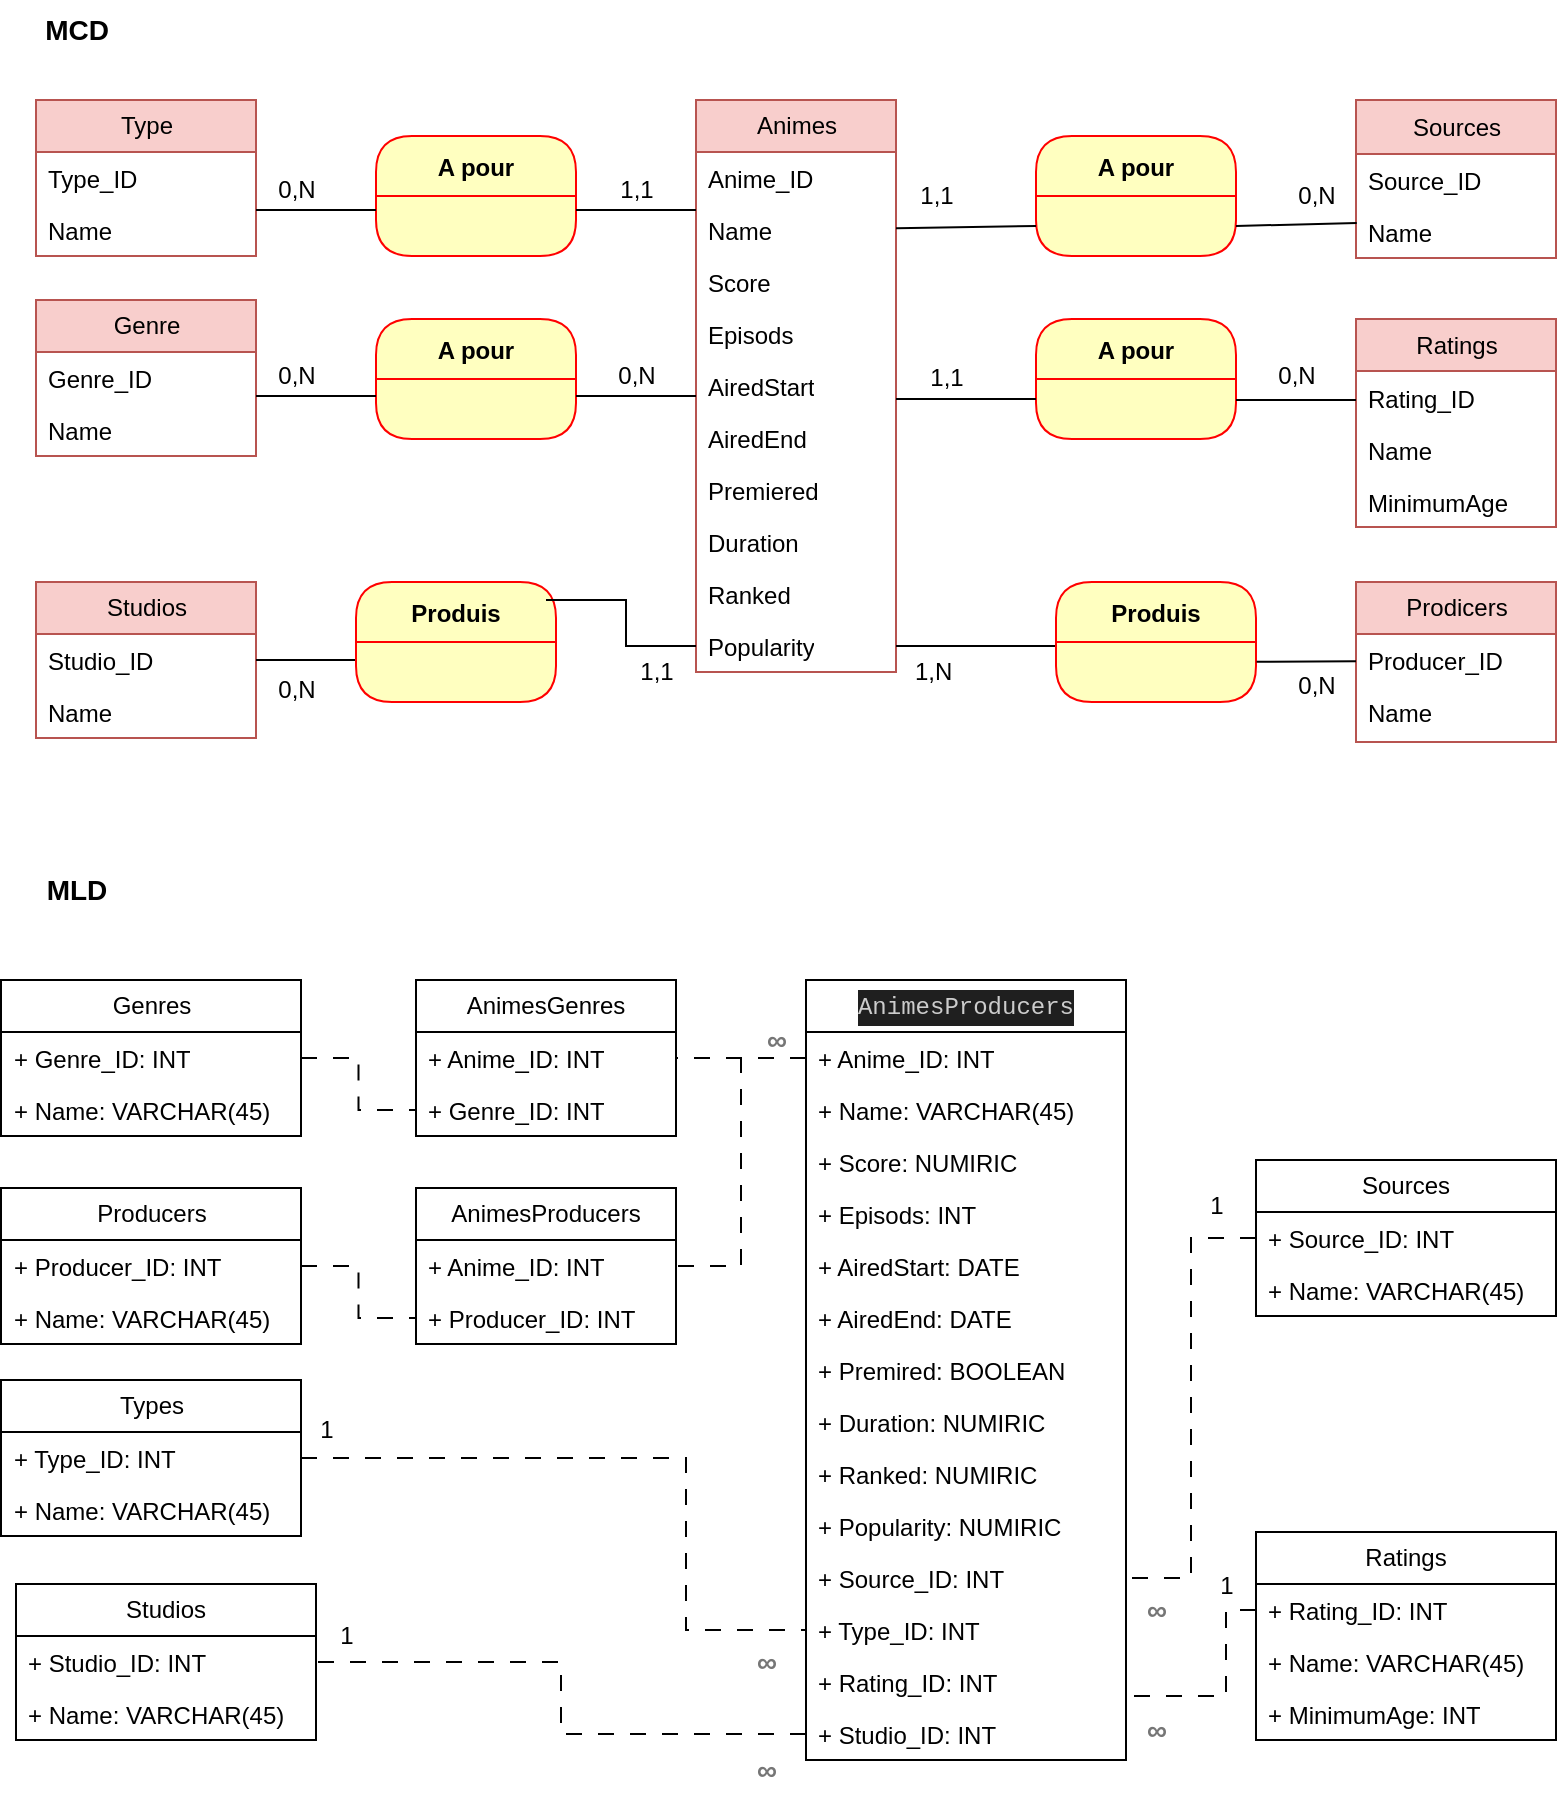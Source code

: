 <mxfile version="26.1.0">
  <diagram name="Page-1" id="c4acf3e9-155e-7222-9cf6-157b1a14988f">
    <mxGraphModel dx="1434" dy="748" grid="1" gridSize="10" guides="1" tooltips="1" connect="1" arrows="1" fold="1" page="1" pageScale="1" pageWidth="850" pageHeight="1100" background="none" math="0" shadow="0">
      <root>
        <mxCell id="0" />
        <mxCell id="1" parent="0" />
        <mxCell id="VxxBcBzSQ26VVozvf14f-16" value="Animes" style="swimlane;fontStyle=0;childLayout=stackLayout;horizontal=1;startSize=26;fillColor=#f8cecc;horizontalStack=0;resizeParent=1;resizeParentMax=0;resizeLast=0;collapsible=1;marginBottom=0;html=1;fillStyle=solid;strokeColor=#b85450;" vertex="1" parent="1">
          <mxGeometry x="375" y="80" width="100" height="286" as="geometry" />
        </mxCell>
        <mxCell id="VxxBcBzSQ26VVozvf14f-17" value="Anime_ID" style="text;strokeColor=none;fillColor=none;align=left;verticalAlign=top;spacingLeft=4;spacingRight=4;overflow=hidden;rotatable=0;points=[[0,0.5],[1,0.5]];portConstraint=eastwest;whiteSpace=wrap;html=1;" vertex="1" parent="VxxBcBzSQ26VVozvf14f-16">
          <mxGeometry y="26" width="100" height="26" as="geometry" />
        </mxCell>
        <mxCell id="VxxBcBzSQ26VVozvf14f-18" value="Name" style="text;strokeColor=none;fillColor=none;align=left;verticalAlign=top;spacingLeft=4;spacingRight=4;overflow=hidden;rotatable=0;points=[[0,0.5],[1,0.5]];portConstraint=eastwest;whiteSpace=wrap;html=1;" vertex="1" parent="VxxBcBzSQ26VVozvf14f-16">
          <mxGeometry y="52" width="100" height="26" as="geometry" />
        </mxCell>
        <mxCell id="VxxBcBzSQ26VVozvf14f-27" value="Score" style="text;strokeColor=none;fillColor=none;align=left;verticalAlign=top;spacingLeft=4;spacingRight=4;overflow=hidden;rotatable=0;points=[[0,0.5],[1,0.5]];portConstraint=eastwest;whiteSpace=wrap;html=1;" vertex="1" parent="VxxBcBzSQ26VVozvf14f-16">
          <mxGeometry y="78" width="100" height="26" as="geometry" />
        </mxCell>
        <mxCell id="VxxBcBzSQ26VVozvf14f-173" value="Episods" style="text;strokeColor=none;fillColor=none;align=left;verticalAlign=top;spacingLeft=4;spacingRight=4;overflow=hidden;rotatable=0;points=[[0,0.5],[1,0.5]];portConstraint=eastwest;whiteSpace=wrap;html=1;" vertex="1" parent="VxxBcBzSQ26VVozvf14f-16">
          <mxGeometry y="104" width="100" height="26" as="geometry" />
        </mxCell>
        <mxCell id="VxxBcBzSQ26VVozvf14f-28" value="AiredStart" style="text;strokeColor=none;fillColor=none;align=left;verticalAlign=top;spacingLeft=4;spacingRight=4;overflow=hidden;rotatable=0;points=[[0,0.5],[1,0.5]];portConstraint=eastwest;whiteSpace=wrap;html=1;" vertex="1" parent="VxxBcBzSQ26VVozvf14f-16">
          <mxGeometry y="130" width="100" height="26" as="geometry" />
        </mxCell>
        <mxCell id="VxxBcBzSQ26VVozvf14f-142" value="AiredEnd" style="text;strokeColor=none;fillColor=none;align=left;verticalAlign=top;spacingLeft=4;spacingRight=4;overflow=hidden;rotatable=0;points=[[0,0.5],[1,0.5]];portConstraint=eastwest;whiteSpace=wrap;html=1;" vertex="1" parent="VxxBcBzSQ26VVozvf14f-16">
          <mxGeometry y="156" width="100" height="26" as="geometry" />
        </mxCell>
        <mxCell id="VxxBcBzSQ26VVozvf14f-172" value="Premiered" style="text;strokeColor=none;fillColor=none;align=left;verticalAlign=top;spacingLeft=4;spacingRight=4;overflow=hidden;rotatable=0;points=[[0,0.5],[1,0.5]];portConstraint=eastwest;whiteSpace=wrap;html=1;" vertex="1" parent="VxxBcBzSQ26VVozvf14f-16">
          <mxGeometry y="182" width="100" height="26" as="geometry" />
        </mxCell>
        <mxCell id="VxxBcBzSQ26VVozvf14f-42" value="Duration" style="text;strokeColor=none;fillColor=none;align=left;verticalAlign=top;spacingLeft=4;spacingRight=4;overflow=hidden;rotatable=0;points=[[0,0.5],[1,0.5]];portConstraint=eastwest;whiteSpace=wrap;html=1;" vertex="1" parent="VxxBcBzSQ26VVozvf14f-16">
          <mxGeometry y="208" width="100" height="26" as="geometry" />
        </mxCell>
        <mxCell id="VxxBcBzSQ26VVozvf14f-43" value="Ranked" style="text;strokeColor=none;fillColor=none;align=left;verticalAlign=top;spacingLeft=4;spacingRight=4;overflow=hidden;rotatable=0;points=[[0,0.5],[1,0.5]];portConstraint=eastwest;whiteSpace=wrap;html=1;" vertex="1" parent="VxxBcBzSQ26VVozvf14f-16">
          <mxGeometry y="234" width="100" height="26" as="geometry" />
        </mxCell>
        <mxCell id="VxxBcBzSQ26VVozvf14f-143" style="edgeStyle=orthogonalEdgeStyle;rounded=0;orthogonalLoop=1;jettySize=auto;html=1;" edge="1" parent="VxxBcBzSQ26VVozvf14f-16" source="VxxBcBzSQ26VVozvf14f-19">
          <mxGeometry relative="1" as="geometry">
            <mxPoint x="195" y="273" as="targetPoint" />
          </mxGeometry>
        </mxCell>
        <mxCell id="VxxBcBzSQ26VVozvf14f-19" value="Popularity" style="text;strokeColor=none;fillColor=none;align=left;verticalAlign=top;spacingLeft=4;spacingRight=4;overflow=hidden;rotatable=0;points=[[0,0.5],[1,0.5]];portConstraint=eastwest;whiteSpace=wrap;html=1;" vertex="1" parent="VxxBcBzSQ26VVozvf14f-16">
          <mxGeometry y="260" width="100" height="26" as="geometry" />
        </mxCell>
        <mxCell id="VxxBcBzSQ26VVozvf14f-20" value="Genre" style="swimlane;fontStyle=0;childLayout=stackLayout;horizontal=1;startSize=26;fillColor=#f8cecc;horizontalStack=0;resizeParent=1;resizeParentMax=0;resizeLast=0;collapsible=1;marginBottom=0;html=1;strokeColor=#b85450;" vertex="1" parent="1">
          <mxGeometry x="45" y="180" width="110" height="78" as="geometry" />
        </mxCell>
        <mxCell id="VxxBcBzSQ26VVozvf14f-21" value="Genre_ID" style="text;strokeColor=none;fillColor=none;align=left;verticalAlign=top;spacingLeft=4;spacingRight=4;overflow=hidden;rotatable=0;points=[[0,0.5],[1,0.5]];portConstraint=eastwest;whiteSpace=wrap;html=1;" vertex="1" parent="VxxBcBzSQ26VVozvf14f-20">
          <mxGeometry y="26" width="110" height="26" as="geometry" />
        </mxCell>
        <mxCell id="VxxBcBzSQ26VVozvf14f-22" value="Name" style="text;strokeColor=none;fillColor=none;align=left;verticalAlign=top;spacingLeft=4;spacingRight=4;overflow=hidden;rotatable=0;points=[[0,0.5],[1,0.5]];portConstraint=eastwest;whiteSpace=wrap;html=1;" vertex="1" parent="VxxBcBzSQ26VVozvf14f-20">
          <mxGeometry y="52" width="110" height="26" as="geometry" />
        </mxCell>
        <mxCell id="VxxBcBzSQ26VVozvf14f-24" value="Type" style="swimlane;fontStyle=0;childLayout=stackLayout;horizontal=1;startSize=26;fillColor=#f8cecc;horizontalStack=0;resizeParent=1;resizeParentMax=0;resizeLast=0;collapsible=1;marginBottom=0;html=1;strokeColor=#b85450;" vertex="1" parent="1">
          <mxGeometry x="45" y="80" width="110" height="78" as="geometry" />
        </mxCell>
        <mxCell id="VxxBcBzSQ26VVozvf14f-25" value="Type_ID" style="text;strokeColor=none;fillColor=none;align=left;verticalAlign=top;spacingLeft=4;spacingRight=4;overflow=hidden;rotatable=0;points=[[0,0.5],[1,0.5]];portConstraint=eastwest;whiteSpace=wrap;html=1;" vertex="1" parent="VxxBcBzSQ26VVozvf14f-24">
          <mxGeometry y="26" width="110" height="26" as="geometry" />
        </mxCell>
        <mxCell id="VxxBcBzSQ26VVozvf14f-26" value="Name" style="text;strokeColor=none;fillColor=none;align=left;verticalAlign=top;spacingLeft=4;spacingRight=4;overflow=hidden;rotatable=0;points=[[0,0.5],[1,0.5]];portConstraint=eastwest;whiteSpace=wrap;html=1;" vertex="1" parent="VxxBcBzSQ26VVozvf14f-24">
          <mxGeometry y="52" width="110" height="26" as="geometry" />
        </mxCell>
        <mxCell id="VxxBcBzSQ26VVozvf14f-29" value="Prodicers" style="swimlane;fontStyle=0;childLayout=stackLayout;horizontal=1;startSize=26;fillColor=#f8cecc;horizontalStack=0;resizeParent=1;resizeParentMax=0;resizeLast=0;collapsible=1;marginBottom=0;html=1;strokeColor=#b85450;" vertex="1" parent="1">
          <mxGeometry x="705" y="321" width="100" height="80" as="geometry" />
        </mxCell>
        <mxCell id="VxxBcBzSQ26VVozvf14f-30" value="Producer_ID" style="text;strokeColor=none;fillColor=none;align=left;verticalAlign=top;spacingLeft=4;spacingRight=4;overflow=hidden;rotatable=0;points=[[0,0.5],[1,0.5]];portConstraint=eastwest;whiteSpace=wrap;html=1;" vertex="1" parent="VxxBcBzSQ26VVozvf14f-29">
          <mxGeometry y="26" width="100" height="26" as="geometry" />
        </mxCell>
        <mxCell id="VxxBcBzSQ26VVozvf14f-31" value="Name" style="text;strokeColor=none;fillColor=none;align=left;verticalAlign=top;spacingLeft=4;spacingRight=4;overflow=hidden;rotatable=0;points=[[0,0.5],[1,0.5]];portConstraint=eastwest;whiteSpace=wrap;html=1;" vertex="1" parent="VxxBcBzSQ26VVozvf14f-29">
          <mxGeometry y="52" width="100" height="28" as="geometry" />
        </mxCell>
        <mxCell id="VxxBcBzSQ26VVozvf14f-32" value="Studios" style="swimlane;fontStyle=0;childLayout=stackLayout;horizontal=1;startSize=26;fillColor=#f8cecc;horizontalStack=0;resizeParent=1;resizeParentMax=0;resizeLast=0;collapsible=1;marginBottom=0;html=1;strokeColor=#b85450;" vertex="1" parent="1">
          <mxGeometry x="45" y="321" width="110" height="78" as="geometry" />
        </mxCell>
        <mxCell id="VxxBcBzSQ26VVozvf14f-33" value="Studio_ID" style="text;strokeColor=none;fillColor=none;align=left;verticalAlign=top;spacingLeft=4;spacingRight=4;overflow=hidden;rotatable=0;points=[[0,0.5],[1,0.5]];portConstraint=eastwest;whiteSpace=wrap;html=1;" vertex="1" parent="VxxBcBzSQ26VVozvf14f-32">
          <mxGeometry y="26" width="110" height="26" as="geometry" />
        </mxCell>
        <mxCell id="VxxBcBzSQ26VVozvf14f-34" value="Name" style="text;strokeColor=none;fillColor=none;align=left;verticalAlign=top;spacingLeft=4;spacingRight=4;overflow=hidden;rotatable=0;points=[[0,0.5],[1,0.5]];portConstraint=eastwest;whiteSpace=wrap;html=1;" vertex="1" parent="VxxBcBzSQ26VVozvf14f-32">
          <mxGeometry y="52" width="110" height="26" as="geometry" />
        </mxCell>
        <mxCell id="VxxBcBzSQ26VVozvf14f-35" value="Sources" style="swimlane;fontStyle=0;childLayout=stackLayout;horizontal=1;startSize=27;fillColor=#f8cecc;horizontalStack=0;resizeParent=1;resizeParentMax=0;resizeLast=0;collapsible=1;marginBottom=0;html=1;strokeColor=#b85450;" vertex="1" parent="1">
          <mxGeometry x="705" y="80" width="100" height="79" as="geometry" />
        </mxCell>
        <mxCell id="VxxBcBzSQ26VVozvf14f-36" value="Source_ID" style="text;strokeColor=none;fillColor=none;align=left;verticalAlign=top;spacingLeft=4;spacingRight=4;overflow=hidden;rotatable=0;points=[[0,0.5],[1,0.5]];portConstraint=eastwest;whiteSpace=wrap;html=1;" vertex="1" parent="VxxBcBzSQ26VVozvf14f-35">
          <mxGeometry y="27" width="100" height="26" as="geometry" />
        </mxCell>
        <mxCell id="VxxBcBzSQ26VVozvf14f-37" value="Name" style="text;strokeColor=none;fillColor=none;align=left;verticalAlign=top;spacingLeft=4;spacingRight=4;overflow=hidden;rotatable=0;points=[[0,0.5],[1,0.5]];portConstraint=eastwest;whiteSpace=wrap;html=1;" vertex="1" parent="VxxBcBzSQ26VVozvf14f-35">
          <mxGeometry y="53" width="100" height="26" as="geometry" />
        </mxCell>
        <mxCell id="VxxBcBzSQ26VVozvf14f-39" value="Ratings" style="swimlane;fontStyle=0;childLayout=stackLayout;horizontal=1;startSize=26;fillColor=#f8cecc;horizontalStack=0;resizeParent=1;resizeParentMax=0;resizeLast=0;collapsible=1;marginBottom=0;html=1;strokeColor=#b85450;" vertex="1" parent="1">
          <mxGeometry x="705" y="189.5" width="100" height="104" as="geometry" />
        </mxCell>
        <mxCell id="VxxBcBzSQ26VVozvf14f-40" value="Rating_ID" style="text;strokeColor=none;fillColor=none;align=left;verticalAlign=top;spacingLeft=4;spacingRight=4;overflow=hidden;rotatable=0;points=[[0,0.5],[1,0.5]];portConstraint=eastwest;whiteSpace=wrap;html=1;" vertex="1" parent="VxxBcBzSQ26VVozvf14f-39">
          <mxGeometry y="26" width="100" height="26" as="geometry" />
        </mxCell>
        <mxCell id="VxxBcBzSQ26VVozvf14f-41" value="Name" style="text;strokeColor=none;fillColor=none;align=left;verticalAlign=top;spacingLeft=4;spacingRight=4;overflow=hidden;rotatable=0;points=[[0,0.5],[1,0.5]];portConstraint=eastwest;whiteSpace=wrap;html=1;" vertex="1" parent="VxxBcBzSQ26VVozvf14f-39">
          <mxGeometry y="52" width="100" height="26" as="geometry" />
        </mxCell>
        <mxCell id="VxxBcBzSQ26VVozvf14f-111" value="Minimum&lt;span style=&quot;background-color: transparent; color: light-dark(rgb(0, 0, 0), rgb(255, 255, 255));&quot;&gt;Age&lt;/span&gt;" style="text;strokeColor=none;fillColor=none;align=left;verticalAlign=top;spacingLeft=4;spacingRight=4;overflow=hidden;rotatable=0;points=[[0,0.5],[1,0.5]];portConstraint=eastwest;whiteSpace=wrap;html=1;" vertex="1" parent="VxxBcBzSQ26VVozvf14f-39">
          <mxGeometry y="78" width="100" height="26" as="geometry" />
        </mxCell>
        <mxCell id="VxxBcBzSQ26VVozvf14f-61" value="A pour" style="swimlane;fontStyle=1;align=center;verticalAlign=middle;childLayout=stackLayout;horizontal=1;startSize=30;horizontalStack=0;resizeParent=0;resizeLast=1;container=0;fontColor=#000000;collapsible=0;rounded=1;arcSize=20;strokeColor=#ff0000;fillColor=#ffffc0;swimlaneFillColor=#ffffc0;dropTarget=0;" vertex="1" parent="1">
          <mxGeometry x="545" y="98" width="100" height="60" as="geometry" />
        </mxCell>
        <mxCell id="VxxBcBzSQ26VVozvf14f-62" value="A pour" style="swimlane;fontStyle=1;align=center;verticalAlign=middle;childLayout=stackLayout;horizontal=1;startSize=30;horizontalStack=0;resizeParent=0;resizeLast=1;container=0;fontColor=#000000;collapsible=0;rounded=1;arcSize=20;strokeColor=#ff0000;fillColor=#ffffc0;swimlaneFillColor=#ffffc0;dropTarget=0;" vertex="1" parent="1">
          <mxGeometry x="215" y="98" width="100" height="60" as="geometry" />
        </mxCell>
        <mxCell id="VxxBcBzSQ26VVozvf14f-63" value="A pour" style="swimlane;fontStyle=1;align=center;verticalAlign=middle;childLayout=stackLayout;horizontal=1;startSize=30;horizontalStack=0;resizeParent=0;resizeLast=1;container=0;fontColor=#000000;collapsible=0;rounded=1;arcSize=20;strokeColor=#ff0000;fillColor=#ffffc0;swimlaneFillColor=#ffffc0;dropTarget=0;" vertex="1" parent="1">
          <mxGeometry x="545" y="189.5" width="100" height="60" as="geometry" />
        </mxCell>
        <mxCell id="VxxBcBzSQ26VVozvf14f-64" value="A pour" style="swimlane;fontStyle=1;align=center;verticalAlign=middle;childLayout=stackLayout;horizontal=1;startSize=30;horizontalStack=0;resizeParent=0;resizeLast=1;container=0;fontColor=#000000;collapsible=0;rounded=1;arcSize=20;strokeColor=#ff0000;fillColor=#ffffc0;swimlaneFillColor=#ffffc0;dropTarget=0;" vertex="1" parent="1">
          <mxGeometry x="215" y="189.5" width="100" height="60" as="geometry" />
        </mxCell>
        <mxCell id="VxxBcBzSQ26VVozvf14f-71" value="" style="line;strokeWidth=1;html=1;perimeter=backbonePerimeter;points=[];outlineConnect=0;" vertex="1" parent="1">
          <mxGeometry x="155" y="130" width="60" height="10" as="geometry" />
        </mxCell>
        <mxCell id="VxxBcBzSQ26VVozvf14f-72" value="" style="line;strokeWidth=1;html=1;perimeter=backbonePerimeter;points=[];outlineConnect=0;" vertex="1" parent="1">
          <mxGeometry x="315" y="130" width="60" height="10" as="geometry" />
        </mxCell>
        <mxCell id="VxxBcBzSQ26VVozvf14f-73" value="" style="line;strokeWidth=1;html=1;perimeter=backbonePerimeter;points=[];outlineConnect=0;" vertex="1" parent="1">
          <mxGeometry x="475" y="224.5" width="70" height="10" as="geometry" />
        </mxCell>
        <mxCell id="VxxBcBzSQ26VVozvf14f-74" value="" style="line;strokeWidth=1;html=1;perimeter=backbonePerimeter;points=[];outlineConnect=0;" vertex="1" parent="1">
          <mxGeometry x="645" y="225" width="60" height="10" as="geometry" />
        </mxCell>
        <mxCell id="VxxBcBzSQ26VVozvf14f-75" value="" style="line;strokeWidth=1;html=1;perimeter=backbonePerimeter;points=[];outlineConnect=0;" vertex="1" parent="1">
          <mxGeometry x="315" y="223" width="60" height="10" as="geometry" />
        </mxCell>
        <mxCell id="VxxBcBzSQ26VVozvf14f-76" value="" style="line;strokeWidth=1;html=1;perimeter=backbonePerimeter;points=[];outlineConnect=0;" vertex="1" parent="1">
          <mxGeometry x="155" y="223" width="60" height="10" as="geometry" />
        </mxCell>
        <mxCell id="VxxBcBzSQ26VVozvf14f-77" value="1,1" style="text;html=1;align=center;verticalAlign=middle;resizable=0;points=[];autosize=1;strokeColor=none;fillColor=none;" vertex="1" parent="1">
          <mxGeometry x="480" y="204" width="40" height="30" as="geometry" />
        </mxCell>
        <mxCell id="VxxBcBzSQ26VVozvf14f-78" value="0,N" style="text;html=1;align=center;verticalAlign=middle;resizable=0;points=[];autosize=1;strokeColor=none;fillColor=none;" vertex="1" parent="1">
          <mxGeometry x="655" y="203" width="40" height="30" as="geometry" />
        </mxCell>
        <mxCell id="VxxBcBzSQ26VVozvf14f-79" value="0,N" style="text;html=1;align=center;verticalAlign=middle;resizable=0;points=[];autosize=1;strokeColor=none;fillColor=none;" vertex="1" parent="1">
          <mxGeometry x="155" y="203" width="40" height="30" as="geometry" />
        </mxCell>
        <mxCell id="VxxBcBzSQ26VVozvf14f-80" value="0,N" style="text;html=1;align=center;verticalAlign=middle;resizable=0;points=[];autosize=1;strokeColor=none;fillColor=none;" vertex="1" parent="1">
          <mxGeometry x="325" y="203" width="40" height="30" as="geometry" />
        </mxCell>
        <mxCell id="VxxBcBzSQ26VVozvf14f-81" value="0,N" style="text;html=1;align=center;verticalAlign=middle;resizable=0;points=[];autosize=1;strokeColor=none;fillColor=none;" vertex="1" parent="1">
          <mxGeometry x="665" y="113" width="40" height="30" as="geometry" />
        </mxCell>
        <mxCell id="VxxBcBzSQ26VVozvf14f-82" value="0,N" style="text;html=1;align=center;verticalAlign=middle;resizable=0;points=[];autosize=1;strokeColor=none;fillColor=none;" vertex="1" parent="1">
          <mxGeometry x="155" y="110" width="40" height="30" as="geometry" />
        </mxCell>
        <mxCell id="VxxBcBzSQ26VVozvf14f-83" value="Produis" style="swimlane;fontStyle=1;align=center;verticalAlign=middle;childLayout=stackLayout;horizontal=1;startSize=30;horizontalStack=0;resizeParent=0;resizeLast=1;container=0;fontColor=#000000;collapsible=0;rounded=1;arcSize=20;strokeColor=#ff0000;fillColor=#ffffc0;swimlaneFillColor=#ffffc0;dropTarget=0;" vertex="1" parent="1">
          <mxGeometry x="555" y="321" width="100" height="60" as="geometry" />
        </mxCell>
        <mxCell id="VxxBcBzSQ26VVozvf14f-101" style="rounded=0;orthogonalLoop=1;jettySize=auto;html=1;entryX=1;entryY=0.5;entryDx=0;entryDy=0;endArrow=none;startFill=0;" edge="1" parent="1" target="VxxBcBzSQ26VVozvf14f-33">
          <mxGeometry relative="1" as="geometry">
            <mxPoint x="205" y="360" as="sourcePoint" />
          </mxGeometry>
        </mxCell>
        <mxCell id="VxxBcBzSQ26VVozvf14f-85" value="Produis" style="swimlane;fontStyle=1;align=center;verticalAlign=middle;childLayout=stackLayout;horizontal=1;startSize=30;horizontalStack=0;resizeParent=0;resizeLast=1;container=0;fontColor=#000000;collapsible=0;rounded=1;arcSize=20;strokeColor=#ff0000;fillColor=#ffffc0;swimlaneFillColor=#ffffc0;dropTarget=0;" vertex="1" parent="1">
          <mxGeometry x="205" y="321" width="100" height="60" as="geometry" />
        </mxCell>
        <mxCell id="VxxBcBzSQ26VVozvf14f-93" style="rounded=0;orthogonalLoop=1;jettySize=auto;html=1;entryX=0;entryY=0.75;entryDx=0;entryDy=0;strokeWidth=1;endArrow=none;startFill=0;" edge="1" parent="1" source="VxxBcBzSQ26VVozvf14f-18" target="VxxBcBzSQ26VVozvf14f-61">
          <mxGeometry relative="1" as="geometry" />
        </mxCell>
        <mxCell id="VxxBcBzSQ26VVozvf14f-100" style="rounded=0;orthogonalLoop=1;jettySize=auto;html=1;entryX=-0.003;entryY=0.134;entryDx=0;entryDy=0;entryPerimeter=0;endArrow=none;startFill=0;" edge="1" parent="1">
          <mxGeometry relative="1" as="geometry">
            <mxPoint x="655.3" y="360.911" as="sourcePoint" />
            <mxPoint x="705.0" y="360.654" as="targetPoint" />
          </mxGeometry>
        </mxCell>
        <mxCell id="VxxBcBzSQ26VVozvf14f-102" value="1,1" style="text;html=1;align=center;verticalAlign=middle;resizable=0;points=[];autosize=1;strokeColor=none;fillColor=none;" vertex="1" parent="1">
          <mxGeometry x="325" y="110" width="40" height="30" as="geometry" />
        </mxCell>
        <mxCell id="VxxBcBzSQ26VVozvf14f-103" value="1,1" style="text;html=1;align=center;verticalAlign=middle;resizable=0;points=[];autosize=1;strokeColor=none;fillColor=none;" vertex="1" parent="1">
          <mxGeometry x="475" y="113" width="40" height="30" as="geometry" />
        </mxCell>
        <mxCell id="VxxBcBzSQ26VVozvf14f-104" value="1,1" style="text;html=1;align=center;verticalAlign=middle;resizable=0;points=[];autosize=1;strokeColor=none;fillColor=none;" vertex="1" parent="1">
          <mxGeometry x="335" y="351" width="40" height="30" as="geometry" />
        </mxCell>
        <mxCell id="VxxBcBzSQ26VVozvf14f-105" value="0,N" style="text;html=1;align=center;verticalAlign=middle;resizable=0;points=[];autosize=1;strokeColor=none;fillColor=none;" vertex="1" parent="1">
          <mxGeometry x="155" y="360" width="40" height="30" as="geometry" />
        </mxCell>
        <mxCell id="VxxBcBzSQ26VVozvf14f-107" value="&amp;nbsp; 1,N" style="text;html=1;align=center;verticalAlign=middle;resizable=0;points=[];autosize=1;strokeColor=none;fillColor=none;" vertex="1" parent="1">
          <mxGeometry x="465" y="351" width="50" height="30" as="geometry" />
        </mxCell>
        <mxCell id="VxxBcBzSQ26VVozvf14f-108" value="0,N" style="text;html=1;align=center;verticalAlign=middle;resizable=0;points=[];autosize=1;strokeColor=none;fillColor=none;" vertex="1" parent="1">
          <mxGeometry x="665" y="358" width="40" height="30" as="geometry" />
        </mxCell>
        <mxCell id="VxxBcBzSQ26VVozvf14f-109" value="&lt;b&gt;&lt;font style=&quot;font-size: 14px;&quot;&gt;MCD&lt;/font&gt;&lt;/b&gt;" style="text;html=1;align=center;verticalAlign=middle;resizable=0;points=[];autosize=1;strokeColor=none;fillColor=none;" vertex="1" parent="1">
          <mxGeometry x="35" y="30" width="60" height="30" as="geometry" />
        </mxCell>
        <mxCell id="VxxBcBzSQ26VVozvf14f-110" value="&lt;b&gt;&lt;font style=&quot;font-size: 14px;&quot;&gt;MLD&lt;/font&gt;&lt;/b&gt;" style="text;html=1;align=center;verticalAlign=middle;resizable=0;points=[];autosize=1;strokeColor=none;fillColor=none;" vertex="1" parent="1">
          <mxGeometry x="40" y="460" width="50" height="30" as="geometry" />
        </mxCell>
        <mxCell id="VxxBcBzSQ26VVozvf14f-112" style="rounded=0;orthogonalLoop=1;jettySize=auto;html=1;endArrow=none;startFill=0;entryX=1.009;entryY=0.951;entryDx=0;entryDy=0;entryPerimeter=0;" edge="1" parent="1" target="VxxBcBzSQ26VVozvf14f-81">
          <mxGeometry relative="1" as="geometry">
            <mxPoint x="645" y="143.0" as="sourcePoint" />
            <mxPoint x="695" y="142" as="targetPoint" />
          </mxGeometry>
        </mxCell>
        <mxCell id="VxxBcBzSQ26VVozvf14f-113" value="&lt;meta charset=&quot;utf-8&quot;&gt;&lt;div style=&quot;color: #cccccc;background-color: #1f1f1f;font-family: Menlo, Monaco, &#39;Courier New&#39;, monospace;font-weight: normal;font-size: 12px;line-height: 18px;white-space: pre;&quot;&gt;&lt;div&gt;&lt;span style=&quot;color: #cccccc;&quot;&gt;AnimesProducers&lt;/span&gt;&lt;/div&gt;&lt;/div&gt;" style="swimlane;fontStyle=0;childLayout=stackLayout;horizontal=1;startSize=26;fillColor=none;horizontalStack=0;resizeParent=1;resizeParentMax=0;resizeLast=0;collapsible=1;marginBottom=0;whiteSpace=wrap;html=1;" vertex="1" parent="1">
          <mxGeometry x="430" y="520" width="160" height="390" as="geometry" />
        </mxCell>
        <mxCell id="VxxBcBzSQ26VVozvf14f-114" value="+ Anime_ID: INT" style="text;strokeColor=none;fillColor=none;align=left;verticalAlign=top;spacingLeft=4;spacingRight=4;overflow=hidden;rotatable=0;points=[[0,0.5],[1,0.5]];portConstraint=eastwest;whiteSpace=wrap;html=1;" vertex="1" parent="VxxBcBzSQ26VVozvf14f-113">
          <mxGeometry y="26" width="160" height="26" as="geometry" />
        </mxCell>
        <mxCell id="VxxBcBzSQ26VVozvf14f-115" value="+ Name: VARCHAR(45)" style="text;strokeColor=none;fillColor=none;align=left;verticalAlign=top;spacingLeft=4;spacingRight=4;overflow=hidden;rotatable=0;points=[[0,0.5],[1,0.5]];portConstraint=eastwest;whiteSpace=wrap;html=1;" vertex="1" parent="VxxBcBzSQ26VVozvf14f-113">
          <mxGeometry y="52" width="160" height="26" as="geometry" />
        </mxCell>
        <mxCell id="VxxBcBzSQ26VVozvf14f-146" value="+ Score: NUMIRIC" style="text;strokeColor=none;fillColor=none;align=left;verticalAlign=top;spacingLeft=4;spacingRight=4;overflow=hidden;rotatable=0;points=[[0,0.5],[1,0.5]];portConstraint=eastwest;whiteSpace=wrap;html=1;" vertex="1" parent="VxxBcBzSQ26VVozvf14f-113">
          <mxGeometry y="78" width="160" height="26" as="geometry" />
        </mxCell>
        <mxCell id="VxxBcBzSQ26VVozvf14f-174" value="+ Episods: INT" style="text;strokeColor=none;fillColor=none;align=left;verticalAlign=top;spacingLeft=4;spacingRight=4;overflow=hidden;rotatable=0;points=[[0,0.5],[1,0.5]];portConstraint=eastwest;whiteSpace=wrap;html=1;" vertex="1" parent="VxxBcBzSQ26VVozvf14f-113">
          <mxGeometry y="104" width="160" height="26" as="geometry" />
        </mxCell>
        <mxCell id="VxxBcBzSQ26VVozvf14f-147" value="+ AiredStart: DATE" style="text;strokeColor=none;fillColor=none;align=left;verticalAlign=top;spacingLeft=4;spacingRight=4;overflow=hidden;rotatable=0;points=[[0,0.5],[1,0.5]];portConstraint=eastwest;whiteSpace=wrap;html=1;" vertex="1" parent="VxxBcBzSQ26VVozvf14f-113">
          <mxGeometry y="130" width="160" height="26" as="geometry" />
        </mxCell>
        <mxCell id="VxxBcBzSQ26VVozvf14f-116" value="+ AiredEnd: DATE" style="text;strokeColor=none;fillColor=none;align=left;verticalAlign=top;spacingLeft=4;spacingRight=4;overflow=hidden;rotatable=0;points=[[0,0.5],[1,0.5]];portConstraint=eastwest;whiteSpace=wrap;html=1;" vertex="1" parent="VxxBcBzSQ26VVozvf14f-113">
          <mxGeometry y="156" width="160" height="26" as="geometry" />
        </mxCell>
        <mxCell id="VxxBcBzSQ26VVozvf14f-171" value="+ Premired: BOOLEAN" style="text;strokeColor=none;fillColor=none;align=left;verticalAlign=top;spacingLeft=4;spacingRight=4;overflow=hidden;rotatable=0;points=[[0,0.5],[1,0.5]];portConstraint=eastwest;whiteSpace=wrap;html=1;" vertex="1" parent="VxxBcBzSQ26VVozvf14f-113">
          <mxGeometry y="182" width="160" height="26" as="geometry" />
        </mxCell>
        <mxCell id="VxxBcBzSQ26VVozvf14f-149" value="+ Duration: NUMIRIC" style="text;strokeColor=none;fillColor=none;align=left;verticalAlign=top;spacingLeft=4;spacingRight=4;overflow=hidden;rotatable=0;points=[[0,0.5],[1,0.5]];portConstraint=eastwest;whiteSpace=wrap;html=1;" vertex="1" parent="VxxBcBzSQ26VVozvf14f-113">
          <mxGeometry y="208" width="160" height="26" as="geometry" />
        </mxCell>
        <mxCell id="VxxBcBzSQ26VVozvf14f-150" value="+ Ranked: NUMIRIC" style="text;strokeColor=none;fillColor=none;align=left;verticalAlign=top;spacingLeft=4;spacingRight=4;overflow=hidden;rotatable=0;points=[[0,0.5],[1,0.5]];portConstraint=eastwest;whiteSpace=wrap;html=1;" vertex="1" parent="VxxBcBzSQ26VVozvf14f-113">
          <mxGeometry y="234" width="160" height="26" as="geometry" />
        </mxCell>
        <mxCell id="VxxBcBzSQ26VVozvf14f-148" value="+ Popularity: NUMIRIC" style="text;strokeColor=none;fillColor=none;align=left;verticalAlign=top;spacingLeft=4;spacingRight=4;overflow=hidden;rotatable=0;points=[[0,0.5],[1,0.5]];portConstraint=eastwest;whiteSpace=wrap;html=1;" vertex="1" parent="VxxBcBzSQ26VVozvf14f-113">
          <mxGeometry y="260" width="160" height="26" as="geometry" />
        </mxCell>
        <mxCell id="VxxBcBzSQ26VVozvf14f-152" value="+ Source_ID: INT" style="text;strokeColor=none;fillColor=none;align=left;verticalAlign=top;spacingLeft=4;spacingRight=4;overflow=hidden;rotatable=0;points=[[0,0.5],[1,0.5]];portConstraint=eastwest;whiteSpace=wrap;html=1;" vertex="1" parent="VxxBcBzSQ26VVozvf14f-113">
          <mxGeometry y="286" width="160" height="26" as="geometry" />
        </mxCell>
        <mxCell id="VxxBcBzSQ26VVozvf14f-153" value="+ Type_ID: INT" style="text;strokeColor=none;fillColor=none;align=left;verticalAlign=top;spacingLeft=4;spacingRight=4;overflow=hidden;rotatable=0;points=[[0,0.5],[1,0.5]];portConstraint=eastwest;whiteSpace=wrap;html=1;" vertex="1" parent="VxxBcBzSQ26VVozvf14f-113">
          <mxGeometry y="312" width="160" height="26" as="geometry" />
        </mxCell>
        <mxCell id="VxxBcBzSQ26VVozvf14f-154" value="+ Rating_ID: INT" style="text;strokeColor=none;fillColor=none;align=left;verticalAlign=top;spacingLeft=4;spacingRight=4;overflow=hidden;rotatable=0;points=[[0,0.5],[1,0.5]];portConstraint=eastwest;whiteSpace=wrap;html=1;" vertex="1" parent="VxxBcBzSQ26VVozvf14f-113">
          <mxGeometry y="338" width="160" height="26" as="geometry" />
        </mxCell>
        <mxCell id="VxxBcBzSQ26VVozvf14f-169" value="+ Studio_ID: INT" style="text;strokeColor=none;fillColor=none;align=left;verticalAlign=top;spacingLeft=4;spacingRight=4;overflow=hidden;rotatable=0;points=[[0,0.5],[1,0.5]];portConstraint=eastwest;whiteSpace=wrap;html=1;" vertex="1" parent="VxxBcBzSQ26VVozvf14f-113">
          <mxGeometry y="364" width="160" height="26" as="geometry" />
        </mxCell>
        <mxCell id="VxxBcBzSQ26VVozvf14f-117" value="Ratings" style="swimlane;fontStyle=0;childLayout=stackLayout;horizontal=1;startSize=26;fillColor=none;horizontalStack=0;resizeParent=1;resizeParentMax=0;resizeLast=0;collapsible=1;marginBottom=0;whiteSpace=wrap;html=1;" vertex="1" parent="1">
          <mxGeometry x="655" y="796" width="150" height="104" as="geometry" />
        </mxCell>
        <mxCell id="VxxBcBzSQ26VVozvf14f-118" value="+ Rating_ID: INT" style="text;strokeColor=none;fillColor=none;align=left;verticalAlign=top;spacingLeft=4;spacingRight=4;overflow=hidden;rotatable=0;points=[[0,0.5],[1,0.5]];portConstraint=eastwest;whiteSpace=wrap;html=1;" vertex="1" parent="VxxBcBzSQ26VVozvf14f-117">
          <mxGeometry y="26" width="150" height="26" as="geometry" />
        </mxCell>
        <mxCell id="VxxBcBzSQ26VVozvf14f-119" value="+ Name: VARCHAR(45)" style="text;strokeColor=none;fillColor=none;align=left;verticalAlign=top;spacingLeft=4;spacingRight=4;overflow=hidden;rotatable=0;points=[[0,0.5],[1,0.5]];portConstraint=eastwest;whiteSpace=wrap;html=1;" vertex="1" parent="VxxBcBzSQ26VVozvf14f-117">
          <mxGeometry y="52" width="150" height="26" as="geometry" />
        </mxCell>
        <mxCell id="VxxBcBzSQ26VVozvf14f-120" value="+ MinimumAge: INT" style="text;strokeColor=none;fillColor=none;align=left;verticalAlign=top;spacingLeft=4;spacingRight=4;overflow=hidden;rotatable=0;points=[[0,0.5],[1,0.5]];portConstraint=eastwest;whiteSpace=wrap;html=1;" vertex="1" parent="VxxBcBzSQ26VVozvf14f-117">
          <mxGeometry y="78" width="150" height="26" as="geometry" />
        </mxCell>
        <mxCell id="VxxBcBzSQ26VVozvf14f-121" value="Producers" style="swimlane;fontStyle=0;childLayout=stackLayout;horizontal=1;startSize=26;fillColor=none;horizontalStack=0;resizeParent=1;resizeParentMax=0;resizeLast=0;collapsible=1;marginBottom=0;whiteSpace=wrap;html=1;" vertex="1" parent="1">
          <mxGeometry x="27.5" y="624" width="150" height="78" as="geometry" />
        </mxCell>
        <mxCell id="VxxBcBzSQ26VVozvf14f-122" value="+ Producer_ID: INT" style="text;strokeColor=none;fillColor=none;align=left;verticalAlign=top;spacingLeft=4;spacingRight=4;overflow=hidden;rotatable=0;points=[[0,0.5],[1,0.5]];portConstraint=eastwest;whiteSpace=wrap;html=1;" vertex="1" parent="VxxBcBzSQ26VVozvf14f-121">
          <mxGeometry y="26" width="150" height="26" as="geometry" />
        </mxCell>
        <mxCell id="VxxBcBzSQ26VVozvf14f-123" value="+ Name: VARCHAR(45)" style="text;strokeColor=none;fillColor=none;align=left;verticalAlign=top;spacingLeft=4;spacingRight=4;overflow=hidden;rotatable=0;points=[[0,0.5],[1,0.5]];portConstraint=eastwest;whiteSpace=wrap;html=1;" vertex="1" parent="VxxBcBzSQ26VVozvf14f-121">
          <mxGeometry y="52" width="150" height="26" as="geometry" />
        </mxCell>
        <mxCell id="VxxBcBzSQ26VVozvf14f-125" value="Types" style="swimlane;fontStyle=0;childLayout=stackLayout;horizontal=1;startSize=26;fillColor=none;horizontalStack=0;resizeParent=1;resizeParentMax=0;resizeLast=0;collapsible=1;marginBottom=0;whiteSpace=wrap;html=1;" vertex="1" parent="1">
          <mxGeometry x="27.5" y="720" width="150" height="78" as="geometry" />
        </mxCell>
        <mxCell id="VxxBcBzSQ26VVozvf14f-126" value="+ Type_ID: INT" style="text;strokeColor=none;fillColor=none;align=left;verticalAlign=top;spacingLeft=4;spacingRight=4;overflow=hidden;rotatable=0;points=[[0,0.5],[1,0.5]];portConstraint=eastwest;whiteSpace=wrap;html=1;" vertex="1" parent="VxxBcBzSQ26VVozvf14f-125">
          <mxGeometry y="26" width="150" height="26" as="geometry" />
        </mxCell>
        <mxCell id="VxxBcBzSQ26VVozvf14f-127" value="+ Name: VARCHAR(45)" style="text;strokeColor=none;fillColor=none;align=left;verticalAlign=top;spacingLeft=4;spacingRight=4;overflow=hidden;rotatable=0;points=[[0,0.5],[1,0.5]];portConstraint=eastwest;whiteSpace=wrap;html=1;" vertex="1" parent="VxxBcBzSQ26VVozvf14f-125">
          <mxGeometry y="52" width="150" height="26" as="geometry" />
        </mxCell>
        <mxCell id="VxxBcBzSQ26VVozvf14f-129" value="Genres" style="swimlane;fontStyle=0;childLayout=stackLayout;horizontal=1;startSize=26;fillColor=none;horizontalStack=0;resizeParent=1;resizeParentMax=0;resizeLast=0;collapsible=1;marginBottom=0;whiteSpace=wrap;html=1;" vertex="1" parent="1">
          <mxGeometry x="27.5" y="520" width="150" height="78" as="geometry" />
        </mxCell>
        <mxCell id="VxxBcBzSQ26VVozvf14f-130" value="+ Genre_ID: INT" style="text;strokeColor=none;fillColor=none;align=left;verticalAlign=top;spacingLeft=4;spacingRight=4;overflow=hidden;rotatable=0;points=[[0,0.5],[1,0.5]];portConstraint=eastwest;whiteSpace=wrap;html=1;" vertex="1" parent="VxxBcBzSQ26VVozvf14f-129">
          <mxGeometry y="26" width="150" height="26" as="geometry" />
        </mxCell>
        <mxCell id="VxxBcBzSQ26VVozvf14f-131" value="+ Name: VARCHAR(45)" style="text;strokeColor=none;fillColor=none;align=left;verticalAlign=top;spacingLeft=4;spacingRight=4;overflow=hidden;rotatable=0;points=[[0,0.5],[1,0.5]];portConstraint=eastwest;whiteSpace=wrap;html=1;" vertex="1" parent="VxxBcBzSQ26VVozvf14f-129">
          <mxGeometry y="52" width="150" height="26" as="geometry" />
        </mxCell>
        <mxCell id="VxxBcBzSQ26VVozvf14f-133" value="Sources" style="swimlane;fontStyle=0;childLayout=stackLayout;horizontal=1;startSize=26;fillColor=none;horizontalStack=0;resizeParent=1;resizeParentMax=0;resizeLast=0;collapsible=1;marginBottom=0;whiteSpace=wrap;html=1;" vertex="1" parent="1">
          <mxGeometry x="655" y="610" width="150" height="78" as="geometry" />
        </mxCell>
        <mxCell id="VxxBcBzSQ26VVozvf14f-134" value="+ Source_ID: INT" style="text;strokeColor=none;fillColor=none;align=left;verticalAlign=top;spacingLeft=4;spacingRight=4;overflow=hidden;rotatable=0;points=[[0,0.5],[1,0.5]];portConstraint=eastwest;whiteSpace=wrap;html=1;" vertex="1" parent="VxxBcBzSQ26VVozvf14f-133">
          <mxGeometry y="26" width="150" height="26" as="geometry" />
        </mxCell>
        <mxCell id="VxxBcBzSQ26VVozvf14f-135" value="+ Name: VARCHAR(45)" style="text;strokeColor=none;fillColor=none;align=left;verticalAlign=top;spacingLeft=4;spacingRight=4;overflow=hidden;rotatable=0;points=[[0,0.5],[1,0.5]];portConstraint=eastwest;whiteSpace=wrap;html=1;" vertex="1" parent="VxxBcBzSQ26VVozvf14f-133">
          <mxGeometry y="52" width="150" height="26" as="geometry" />
        </mxCell>
        <mxCell id="VxxBcBzSQ26VVozvf14f-137" value="Studios" style="swimlane;fontStyle=0;childLayout=stackLayout;horizontal=1;startSize=26;fillColor=none;horizontalStack=0;resizeParent=1;resizeParentMax=0;resizeLast=0;collapsible=1;marginBottom=0;whiteSpace=wrap;html=1;" vertex="1" parent="1">
          <mxGeometry x="35" y="822" width="150" height="78" as="geometry" />
        </mxCell>
        <mxCell id="VxxBcBzSQ26VVozvf14f-138" value="+ Studio_ID: INT" style="text;strokeColor=none;fillColor=none;align=left;verticalAlign=top;spacingLeft=4;spacingRight=4;overflow=hidden;rotatable=0;points=[[0,0.5],[1,0.5]];portConstraint=eastwest;whiteSpace=wrap;html=1;" vertex="1" parent="VxxBcBzSQ26VVozvf14f-137">
          <mxGeometry y="26" width="150" height="26" as="geometry" />
        </mxCell>
        <mxCell id="VxxBcBzSQ26VVozvf14f-139" value="+ Name: VARCHAR(45)" style="text;strokeColor=none;fillColor=none;align=left;verticalAlign=top;spacingLeft=4;spacingRight=4;overflow=hidden;rotatable=0;points=[[0,0.5],[1,0.5]];portConstraint=eastwest;whiteSpace=wrap;html=1;" vertex="1" parent="VxxBcBzSQ26VVozvf14f-137">
          <mxGeometry y="52" width="150" height="26" as="geometry" />
        </mxCell>
        <mxCell id="VxxBcBzSQ26VVozvf14f-145" style="edgeStyle=orthogonalEdgeStyle;rounded=0;orthogonalLoop=1;jettySize=auto;html=1;entryX=0.95;entryY=0.15;entryDx=0;entryDy=0;entryPerimeter=0;endArrow=none;startFill=0;" edge="1" parent="1" source="VxxBcBzSQ26VVozvf14f-19" target="VxxBcBzSQ26VVozvf14f-85">
          <mxGeometry relative="1" as="geometry" />
        </mxCell>
        <mxCell id="VxxBcBzSQ26VVozvf14f-158" value="AnimesGenres" style="swimlane;fontStyle=0;childLayout=stackLayout;horizontal=1;startSize=26;fillColor=none;horizontalStack=0;resizeParent=1;resizeParentMax=0;resizeLast=0;collapsible=1;marginBottom=0;whiteSpace=wrap;html=1;" vertex="1" parent="1">
          <mxGeometry x="235" y="520" width="130" height="78" as="geometry" />
        </mxCell>
        <mxCell id="VxxBcBzSQ26VVozvf14f-161" value="+ Anime_ID: INT" style="text;strokeColor=none;fillColor=none;align=left;verticalAlign=top;spacingLeft=4;spacingRight=4;overflow=hidden;rotatable=0;points=[[0,0.5],[1,0.5]];portConstraint=eastwest;whiteSpace=wrap;html=1;" vertex="1" parent="VxxBcBzSQ26VVozvf14f-158">
          <mxGeometry y="26" width="130" height="26" as="geometry" />
        </mxCell>
        <mxCell id="VxxBcBzSQ26VVozvf14f-159" value="+ Genre_ID: INT" style="text;strokeColor=none;fillColor=none;align=left;verticalAlign=top;spacingLeft=4;spacingRight=4;overflow=hidden;rotatable=0;points=[[0,0.5],[1,0.5]];portConstraint=eastwest;whiteSpace=wrap;html=1;" vertex="1" parent="VxxBcBzSQ26VVozvf14f-158">
          <mxGeometry y="52" width="130" height="26" as="geometry" />
        </mxCell>
        <mxCell id="VxxBcBzSQ26VVozvf14f-162" style="edgeStyle=orthogonalEdgeStyle;rounded=0;orthogonalLoop=1;jettySize=auto;html=1;entryX=1;entryY=0.5;entryDx=0;entryDy=0;dashed=1;dashPattern=8 8;endArrow=none;startFill=0;" edge="1" parent="1" source="VxxBcBzSQ26VVozvf14f-114" target="VxxBcBzSQ26VVozvf14f-161">
          <mxGeometry relative="1" as="geometry" />
        </mxCell>
        <mxCell id="VxxBcBzSQ26VVozvf14f-163" style="edgeStyle=orthogonalEdgeStyle;rounded=0;orthogonalLoop=1;jettySize=auto;html=1;dashed=1;dashPattern=8 8;endArrow=none;startFill=0;" edge="1" parent="1" source="VxxBcBzSQ26VVozvf14f-130" target="VxxBcBzSQ26VVozvf14f-159">
          <mxGeometry relative="1" as="geometry" />
        </mxCell>
        <mxCell id="VxxBcBzSQ26VVozvf14f-164" value="AnimesProducers" style="swimlane;fontStyle=0;childLayout=stackLayout;horizontal=1;startSize=26;fillColor=none;horizontalStack=0;resizeParent=1;resizeParentMax=0;resizeLast=0;collapsible=1;marginBottom=0;whiteSpace=wrap;html=1;" vertex="1" parent="1">
          <mxGeometry x="235" y="624" width="130" height="78" as="geometry" />
        </mxCell>
        <mxCell id="VxxBcBzSQ26VVozvf14f-165" value="+ Anime_ID: INT" style="text;strokeColor=none;fillColor=none;align=left;verticalAlign=top;spacingLeft=4;spacingRight=4;overflow=hidden;rotatable=0;points=[[0,0.5],[1,0.5]];portConstraint=eastwest;whiteSpace=wrap;html=1;" vertex="1" parent="VxxBcBzSQ26VVozvf14f-164">
          <mxGeometry y="26" width="130" height="26" as="geometry" />
        </mxCell>
        <mxCell id="VxxBcBzSQ26VVozvf14f-166" value="+ Producer_ID: INT" style="text;strokeColor=none;fillColor=none;align=left;verticalAlign=top;spacingLeft=4;spacingRight=4;overflow=hidden;rotatable=0;points=[[0,0.5],[1,0.5]];portConstraint=eastwest;whiteSpace=wrap;html=1;" vertex="1" parent="VxxBcBzSQ26VVozvf14f-164">
          <mxGeometry y="52" width="130" height="26" as="geometry" />
        </mxCell>
        <mxCell id="VxxBcBzSQ26VVozvf14f-167" style="edgeStyle=orthogonalEdgeStyle;rounded=0;orthogonalLoop=1;jettySize=auto;html=1;entryX=1;entryY=0.5;entryDx=0;entryDy=0;endArrow=none;startFill=0;dashed=1;dashPattern=8 8;" edge="1" parent="1" source="VxxBcBzSQ26VVozvf14f-114" target="VxxBcBzSQ26VVozvf14f-165">
          <mxGeometry relative="1" as="geometry" />
        </mxCell>
        <mxCell id="VxxBcBzSQ26VVozvf14f-168" style="edgeStyle=orthogonalEdgeStyle;rounded=0;orthogonalLoop=1;jettySize=auto;html=1;entryX=0;entryY=0.5;entryDx=0;entryDy=0;endArrow=none;startFill=0;dashed=1;dashPattern=8 8;" edge="1" parent="1" source="VxxBcBzSQ26VVozvf14f-122" target="VxxBcBzSQ26VVozvf14f-166">
          <mxGeometry relative="1" as="geometry" />
        </mxCell>
        <mxCell id="VxxBcBzSQ26VVozvf14f-170" style="edgeStyle=orthogonalEdgeStyle;rounded=0;orthogonalLoop=1;jettySize=auto;html=1;entryX=1;entryY=0.5;entryDx=0;entryDy=0;endArrow=none;startFill=0;dashed=1;dashPattern=8 8;" edge="1" parent="1" source="VxxBcBzSQ26VVozvf14f-169" target="VxxBcBzSQ26VVozvf14f-138">
          <mxGeometry relative="1" as="geometry" />
        </mxCell>
        <mxCell id="VxxBcBzSQ26VVozvf14f-175" value="&lt;span style=&quot;font-weight: bold; color: rgb(118, 118, 118); font-family: Arial, sans-serif; font-size: 14px; text-align: left; text-wrap-mode: wrap; background-color: rgb(255, 255, 255);&quot;&gt;∞&lt;/span&gt;" style="text;html=1;align=center;verticalAlign=middle;resizable=0;points=[];autosize=1;strokeWidth=5;" vertex="1" parent="1">
          <mxGeometry x="395" y="900" width="30" height="30" as="geometry" />
        </mxCell>
        <mxCell id="VxxBcBzSQ26VVozvf14f-176" value="&lt;span style=&quot;font-weight: bold; color: rgb(118, 118, 118); font-family: Arial, sans-serif; font-size: 14px; text-align: left; text-wrap-mode: wrap; background-color: rgb(255, 255, 255);&quot;&gt;∞&lt;/span&gt;" style="text;html=1;align=center;verticalAlign=middle;resizable=0;points=[];autosize=1;strokeWidth=5;" vertex="1" parent="1">
          <mxGeometry x="400" y="535" width="30" height="30" as="geometry" />
        </mxCell>
        <mxCell id="VxxBcBzSQ26VVozvf14f-183" style="edgeStyle=orthogonalEdgeStyle;rounded=0;orthogonalLoop=1;jettySize=auto;html=1;entryX=0;entryY=0.5;entryDx=0;entryDy=0;endArrow=none;startFill=0;dashed=1;dashPattern=8 8;" edge="1" parent="1" source="VxxBcBzSQ26VVozvf14f-126" target="VxxBcBzSQ26VVozvf14f-153">
          <mxGeometry relative="1" as="geometry">
            <Array as="points">
              <mxPoint x="370" y="759" />
              <mxPoint x="370" y="845" />
            </Array>
          </mxGeometry>
        </mxCell>
        <mxCell id="VxxBcBzSQ26VVozvf14f-184" style="edgeStyle=orthogonalEdgeStyle;rounded=0;orthogonalLoop=1;jettySize=auto;html=1;entryX=1;entryY=0.5;entryDx=0;entryDy=0;endArrow=none;startFill=0;dashed=1;dashPattern=8 8;" edge="1" parent="1" source="VxxBcBzSQ26VVozvf14f-134" target="VxxBcBzSQ26VVozvf14f-152">
          <mxGeometry relative="1" as="geometry" />
        </mxCell>
        <mxCell id="VxxBcBzSQ26VVozvf14f-186" style="edgeStyle=orthogonalEdgeStyle;rounded=0;orthogonalLoop=1;jettySize=auto;html=1;entryX=1.013;entryY=0.769;entryDx=0;entryDy=0;entryPerimeter=0;dashed=1;dashPattern=8 8;endArrow=none;startFill=0;" edge="1" parent="1" source="VxxBcBzSQ26VVozvf14f-118" target="VxxBcBzSQ26VVozvf14f-154">
          <mxGeometry relative="1" as="geometry">
            <Array as="points">
              <mxPoint x="640" y="835" />
              <mxPoint x="640" y="878" />
            </Array>
          </mxGeometry>
        </mxCell>
        <mxCell id="VxxBcBzSQ26VVozvf14f-188" value="&lt;span style=&quot;font-weight: bold; color: rgb(118, 118, 118); font-family: Arial, sans-serif; font-size: 14px; text-align: left; text-wrap-mode: wrap; background-color: rgb(255, 255, 255);&quot;&gt;∞&lt;/span&gt;" style="text;html=1;align=center;verticalAlign=middle;resizable=0;points=[];autosize=1;strokeWidth=5;" vertex="1" parent="1">
          <mxGeometry x="395" y="846" width="30" height="30" as="geometry" />
        </mxCell>
        <mxCell id="VxxBcBzSQ26VVozvf14f-189" value="&lt;span style=&quot;font-weight: bold; color: rgb(118, 118, 118); font-family: Arial, sans-serif; font-size: 14px; text-align: left; text-wrap-mode: wrap; background-color: rgb(255, 255, 255);&quot;&gt;∞&lt;/span&gt;" style="text;html=1;align=center;verticalAlign=middle;resizable=0;points=[];autosize=1;strokeWidth=5;" vertex="1" parent="1">
          <mxGeometry x="590" y="820" width="30" height="30" as="geometry" />
        </mxCell>
        <mxCell id="VxxBcBzSQ26VVozvf14f-190" value="&lt;span style=&quot;font-weight: bold; color: rgb(118, 118, 118); font-family: Arial, sans-serif; font-size: 14px; text-align: left; text-wrap-mode: wrap; background-color: rgb(255, 255, 255);&quot;&gt;∞&lt;/span&gt;" style="text;html=1;align=center;verticalAlign=middle;resizable=0;points=[];autosize=1;strokeWidth=5;" vertex="1" parent="1">
          <mxGeometry x="590" y="880" width="30" height="30" as="geometry" />
        </mxCell>
        <mxCell id="VxxBcBzSQ26VVozvf14f-191" value="1" style="text;html=1;align=center;verticalAlign=middle;resizable=0;points=[];autosize=1;strokeColor=none;fillColor=none;" vertex="1" parent="1">
          <mxGeometry x="625" y="808" width="30" height="30" as="geometry" />
        </mxCell>
        <mxCell id="VxxBcBzSQ26VVozvf14f-192" value="1" style="text;html=1;align=center;verticalAlign=middle;resizable=0;points=[];autosize=1;strokeColor=none;fillColor=none;" vertex="1" parent="1">
          <mxGeometry x="620" y="618" width="30" height="30" as="geometry" />
        </mxCell>
        <mxCell id="VxxBcBzSQ26VVozvf14f-193" value="1" style="text;html=1;align=center;verticalAlign=middle;resizable=0;points=[];autosize=1;strokeColor=none;fillColor=none;" vertex="1" parent="1">
          <mxGeometry x="185" y="833" width="30" height="30" as="geometry" />
        </mxCell>
        <mxCell id="VxxBcBzSQ26VVozvf14f-194" value="1" style="text;html=1;align=center;verticalAlign=middle;resizable=0;points=[];autosize=1;strokeColor=none;fillColor=none;" vertex="1" parent="1">
          <mxGeometry x="175" y="730" width="30" height="30" as="geometry" />
        </mxCell>
      </root>
    </mxGraphModel>
  </diagram>
</mxfile>
